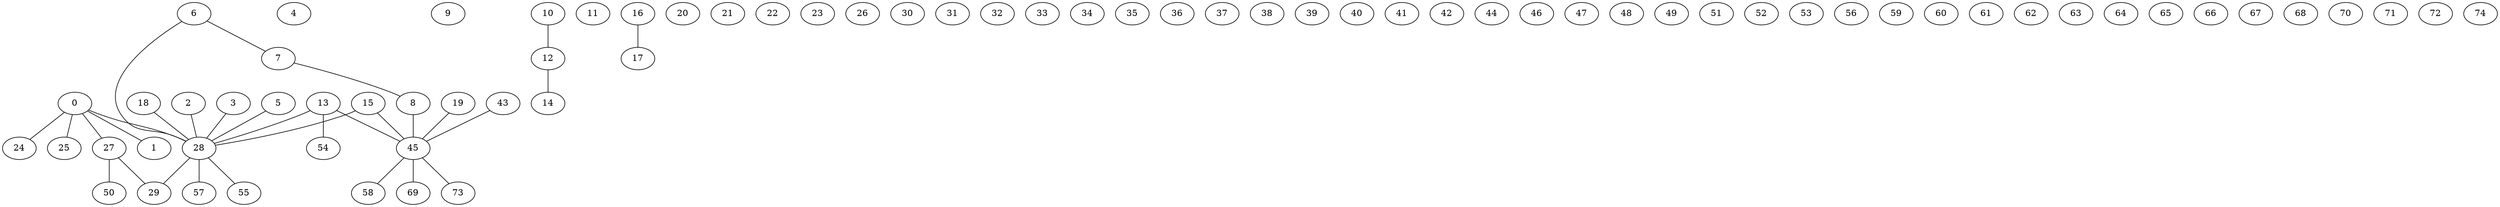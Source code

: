 graph {
	0 -- 1
	0 -- 24
	0 -- 25
	0 -- 27
	0 -- 28
	2 -- 28
	3 -- 28
	4
	5 -- 28
	6 -- 7
	6 -- 28
	7 -- 8
	8 -- 45
	9
	10 -- 12
	11
	12 -- 14
	13 -- 28
	13 -- 45
	13 -- 54
	15 -- 28
	15 -- 45
	16 -- 17
	18 -- 28
	19 -- 45
	20
	21
	22
	23
	26
	27 -- 29
	27 -- 50
	28 -- 29
	28 -- 55
	28 -- 57
	30
	31
	32
	33
	34
	35
	36
	37
	38
	39
	40
	41
	42
	43 -- 45
	44
	45 -- 58
	45 -- 69
	45 -- 73
	46
	47
	48
	49
	51
	52
	53
	56
	59
	60
	61
	62
	63
	64
	65
	66
	67
	68
	70
	71
	72
	74
}
